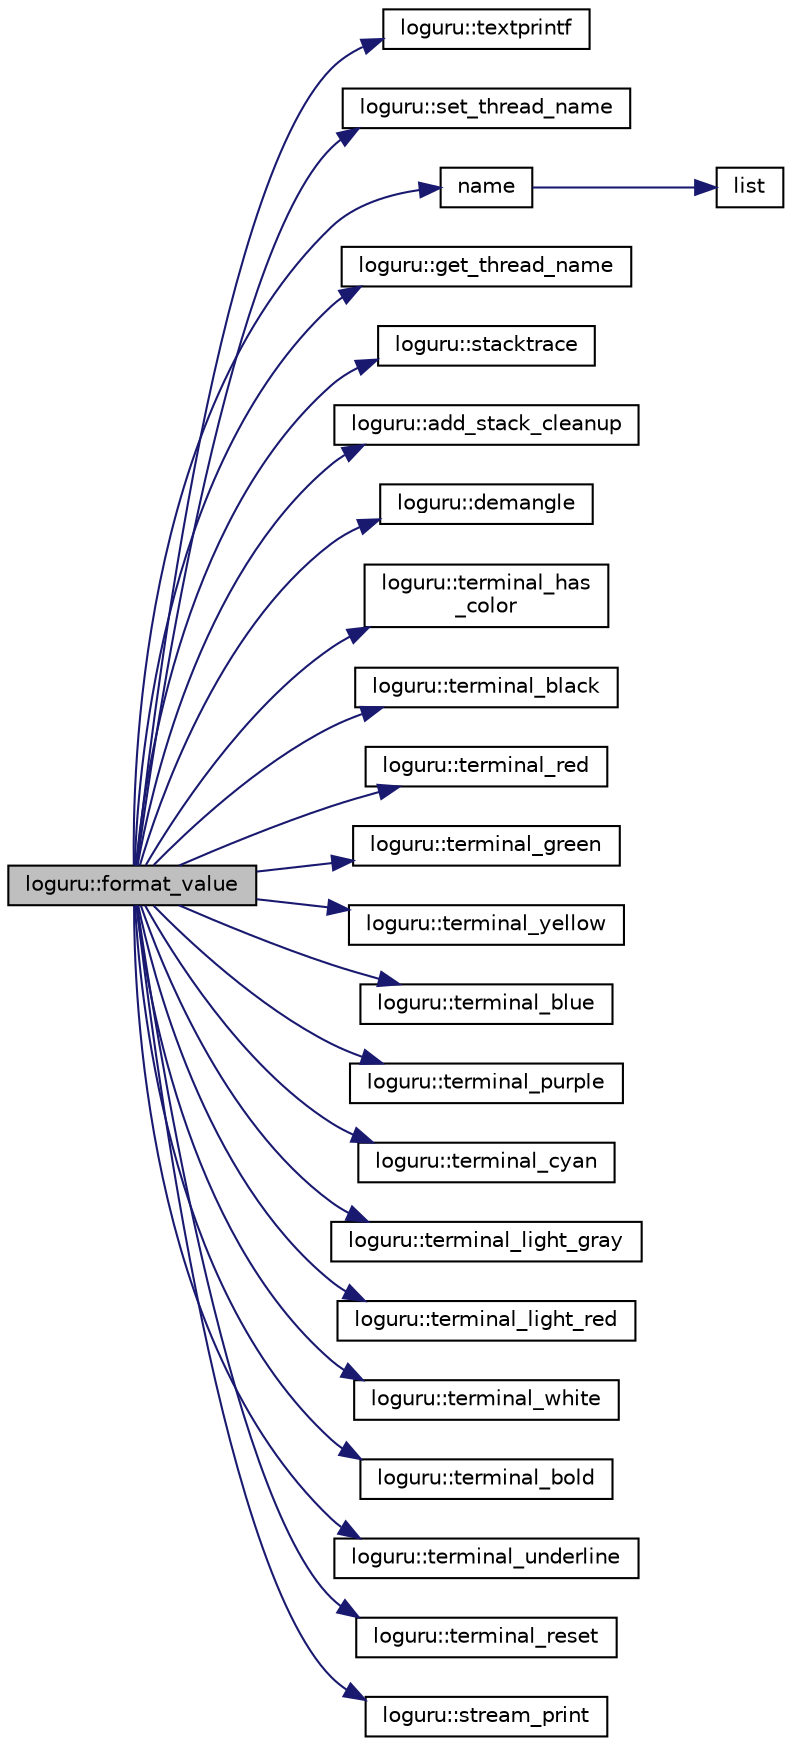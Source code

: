 digraph "loguru::format_value"
{
  edge [fontname="Helvetica",fontsize="10",labelfontname="Helvetica",labelfontsize="10"];
  node [fontname="Helvetica",fontsize="10",shape=record];
  rankdir="LR";
  Node79 [label="loguru::format_value",height=0.2,width=0.4,color="black", fillcolor="grey75", style="filled", fontcolor="black"];
  Node79 -> Node80 [color="midnightblue",fontsize="10",style="solid",fontname="Helvetica"];
  Node80 [label="loguru::textprintf",height=0.2,width=0.4,color="black", fillcolor="white", style="filled",URL="$namespaceloguru.html#a41e1649a01dfe5abd07436fb051869b0"];
  Node79 -> Node81 [color="midnightblue",fontsize="10",style="solid",fontname="Helvetica"];
  Node81 [label="loguru::set_thread_name",height=0.2,width=0.4,color="black", fillcolor="white", style="filled",URL="$namespaceloguru.html#a8faa49cb82735b2de93f21faaadfe3b0"];
  Node79 -> Node82 [color="midnightblue",fontsize="10",style="solid",fontname="Helvetica"];
  Node82 [label="name",height=0.2,width=0.4,color="black", fillcolor="white", style="filled",URL="$_c_t__window__manager_8cpp.html#a7129ccf57dd13c73c71331e6d0a71ace"];
  Node82 -> Node83 [color="midnightblue",fontsize="10",style="solid",fontname="Helvetica"];
  Node83 [label="list",height=0.2,width=0.4,color="black", fillcolor="white", style="filled",URL="$_c_t__window__manager_8cpp.html#af724a7f4ea1a59659c1b9b186e6910de"];
  Node79 -> Node84 [color="midnightblue",fontsize="10",style="solid",fontname="Helvetica"];
  Node84 [label="loguru::get_thread_name",height=0.2,width=0.4,color="black", fillcolor="white", style="filled",URL="$namespaceloguru.html#abc9b37abffa9fd6730705870139931ae"];
  Node79 -> Node85 [color="midnightblue",fontsize="10",style="solid",fontname="Helvetica"];
  Node85 [label="loguru::stacktrace",height=0.2,width=0.4,color="black", fillcolor="white", style="filled",URL="$namespaceloguru.html#af3d92aae81b2cd230a227ba27df485a8"];
  Node79 -> Node86 [color="midnightblue",fontsize="10",style="solid",fontname="Helvetica"];
  Node86 [label="loguru::add_stack_cleanup",height=0.2,width=0.4,color="black", fillcolor="white", style="filled",URL="$namespaceloguru.html#a0aa47c1c9267722d4d45e8625c2cc683"];
  Node79 -> Node87 [color="midnightblue",fontsize="10",style="solid",fontname="Helvetica"];
  Node87 [label="loguru::demangle",height=0.2,width=0.4,color="black", fillcolor="white", style="filled",URL="$namespaceloguru.html#a8e5b8f2ed9a6337718fc2f304dd4f899"];
  Node79 -> Node88 [color="midnightblue",fontsize="10",style="solid",fontname="Helvetica"];
  Node88 [label="loguru::terminal_has\l_color",height=0.2,width=0.4,color="black", fillcolor="white", style="filled",URL="$namespaceloguru.html#a825c2a489fbddadba9efc287f0158462"];
  Node79 -> Node89 [color="midnightblue",fontsize="10",style="solid",fontname="Helvetica"];
  Node89 [label="loguru::terminal_black",height=0.2,width=0.4,color="black", fillcolor="white", style="filled",URL="$namespaceloguru.html#aecf4a4212479d3e0110372c3e2d313e3"];
  Node79 -> Node90 [color="midnightblue",fontsize="10",style="solid",fontname="Helvetica"];
  Node90 [label="loguru::terminal_red",height=0.2,width=0.4,color="black", fillcolor="white", style="filled",URL="$namespaceloguru.html#a03b277f232fbba41ddf661a31f4a1457"];
  Node79 -> Node91 [color="midnightblue",fontsize="10",style="solid",fontname="Helvetica"];
  Node91 [label="loguru::terminal_green",height=0.2,width=0.4,color="black", fillcolor="white", style="filled",URL="$namespaceloguru.html#ad228a5f6bf461f77b2e8f81391182e3f"];
  Node79 -> Node92 [color="midnightblue",fontsize="10",style="solid",fontname="Helvetica"];
  Node92 [label="loguru::terminal_yellow",height=0.2,width=0.4,color="black", fillcolor="white", style="filled",URL="$namespaceloguru.html#a68d662ad6885c2560702d890d43f1609"];
  Node79 -> Node93 [color="midnightblue",fontsize="10",style="solid",fontname="Helvetica"];
  Node93 [label="loguru::terminal_blue",height=0.2,width=0.4,color="black", fillcolor="white", style="filled",URL="$namespaceloguru.html#a574b83862ef88a3c54eddbe9fed0dd09"];
  Node79 -> Node94 [color="midnightblue",fontsize="10",style="solid",fontname="Helvetica"];
  Node94 [label="loguru::terminal_purple",height=0.2,width=0.4,color="black", fillcolor="white", style="filled",URL="$namespaceloguru.html#a7ccd9503d4ddd16e96edcc86306882e4"];
  Node79 -> Node95 [color="midnightblue",fontsize="10",style="solid",fontname="Helvetica"];
  Node95 [label="loguru::terminal_cyan",height=0.2,width=0.4,color="black", fillcolor="white", style="filled",URL="$namespaceloguru.html#a599ca1e80f72c87f52add5bdbcc04434"];
  Node79 -> Node96 [color="midnightblue",fontsize="10",style="solid",fontname="Helvetica"];
  Node96 [label="loguru::terminal_light_gray",height=0.2,width=0.4,color="black", fillcolor="white", style="filled",URL="$namespaceloguru.html#aa5399be5a34dfc58c363dbc41ef575ef"];
  Node79 -> Node97 [color="midnightblue",fontsize="10",style="solid",fontname="Helvetica"];
  Node97 [label="loguru::terminal_light_red",height=0.2,width=0.4,color="black", fillcolor="white", style="filled",URL="$namespaceloguru.html#acc2f896f22b3f3ed7b8a86ead0052acf"];
  Node79 -> Node98 [color="midnightblue",fontsize="10",style="solid",fontname="Helvetica"];
  Node98 [label="loguru::terminal_white",height=0.2,width=0.4,color="black", fillcolor="white", style="filled",URL="$namespaceloguru.html#acfae1a394b2224b051842f007c8424f0"];
  Node79 -> Node99 [color="midnightblue",fontsize="10",style="solid",fontname="Helvetica"];
  Node99 [label="loguru::terminal_bold",height=0.2,width=0.4,color="black", fillcolor="white", style="filled",URL="$namespaceloguru.html#a206bcddde3e3e91def369ff5e0481810"];
  Node79 -> Node100 [color="midnightblue",fontsize="10",style="solid",fontname="Helvetica"];
  Node100 [label="loguru::terminal_underline",height=0.2,width=0.4,color="black", fillcolor="white", style="filled",URL="$namespaceloguru.html#aaf1baf90d14f2c262eda74980386c65c"];
  Node79 -> Node101 [color="midnightblue",fontsize="10",style="solid",fontname="Helvetica"];
  Node101 [label="loguru::terminal_reset",height=0.2,width=0.4,color="black", fillcolor="white", style="filled",URL="$namespaceloguru.html#a8017b2c42ab194d09a92723ec1dfc41e"];
  Node79 -> Node102 [color="midnightblue",fontsize="10",style="solid",fontname="Helvetica"];
  Node102 [label="loguru::stream_print",height=0.2,width=0.4,color="black", fillcolor="white", style="filled",URL="$namespaceloguru.html#aff2c58506b259a78145d843c54f6c039"];
}
